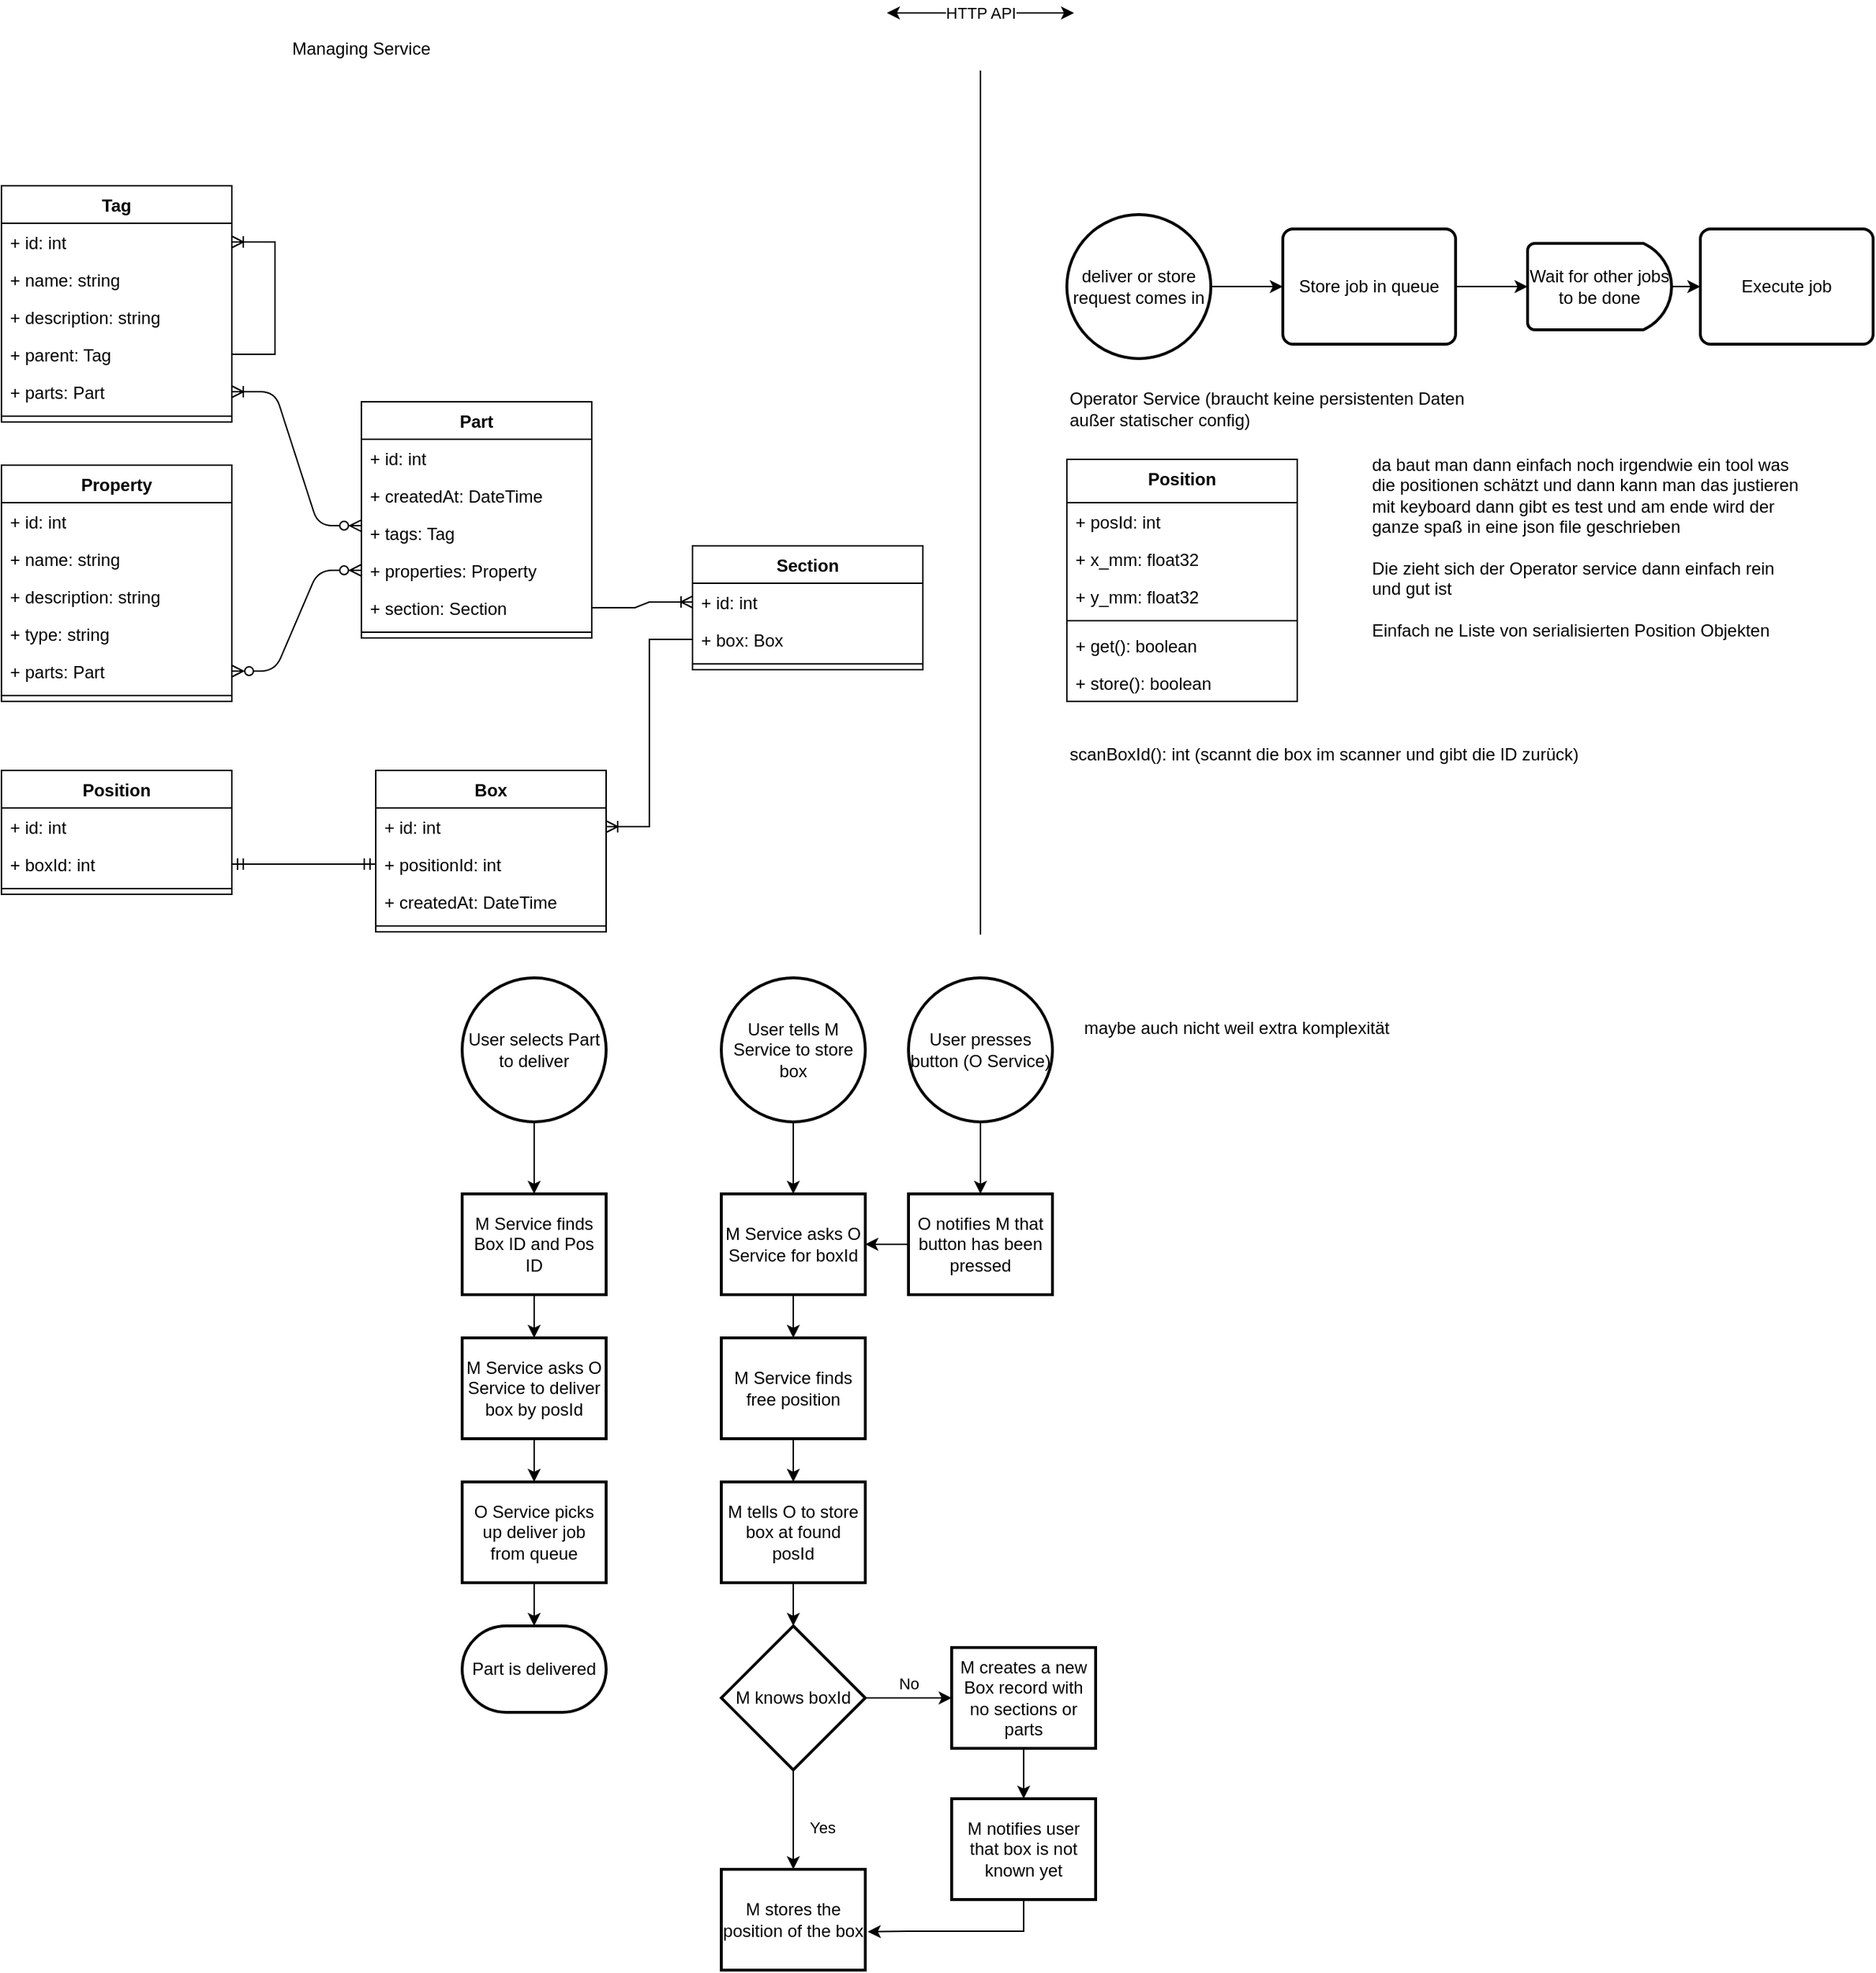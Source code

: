 <mxfile version="20.8.11" type="google"><diagram id="0hFb3QjXRzz-SEnbBQuG" name="Seite-1"><mxGraphModel grid="1" page="0" gridSize="10" guides="1" tooltips="1" connect="1" arrows="1" fold="1" pageScale="1" pageWidth="827" pageHeight="1169" math="0" shadow="0"><root><mxCell id="0"/><mxCell id="1" parent="0"/><mxCell id="f7fSPhjyiI5O55ky6aRC-2" value="Box" style="swimlane;fontStyle=1;align=center;verticalAlign=top;childLayout=stackLayout;horizontal=1;startSize=26;horizontalStack=0;resizeParent=1;resizeParentMax=0;resizeLast=0;collapsible=1;marginBottom=0;rounded=0;" vertex="1" parent="1"><mxGeometry x="100" y="336" width="160" height="112" as="geometry"><mxRectangle x="100" y="240" width="60" height="30" as="alternateBounds"/></mxGeometry></mxCell><mxCell id="f7fSPhjyiI5O55ky6aRC-3" value="+ id: int" style="text;strokeColor=none;fillColor=none;align=left;verticalAlign=top;spacingLeft=4;spacingRight=4;overflow=hidden;rotatable=0;points=[[0,0.5],[1,0.5]];portConstraint=eastwest;rounded=0;" vertex="1" parent="f7fSPhjyiI5O55ky6aRC-2"><mxGeometry y="26" width="160" height="26" as="geometry"/></mxCell><mxCell id="f7fSPhjyiI5O55ky6aRC-42" value="+ positionId: int" style="text;strokeColor=none;fillColor=none;align=left;verticalAlign=top;spacingLeft=4;spacingRight=4;overflow=hidden;rotatable=0;points=[[0,0.5],[1,0.5]];portConstraint=eastwest;rounded=0;" vertex="1" parent="f7fSPhjyiI5O55ky6aRC-2"><mxGeometry y="52" width="160" height="26" as="geometry"/></mxCell><mxCell id="yx7bHirrempCmRNtmQxv-3" value="+ createdAt: DateTime" style="text;strokeColor=none;fillColor=none;align=left;verticalAlign=top;spacingLeft=4;spacingRight=4;overflow=hidden;rotatable=0;points=[[0,0.5],[1,0.5]];portConstraint=eastwest;rounded=0;" vertex="1" parent="f7fSPhjyiI5O55ky6aRC-2"><mxGeometry y="78" width="160" height="26" as="geometry"/></mxCell><mxCell id="f7fSPhjyiI5O55ky6aRC-4" value="" style="line;strokeWidth=1;fillColor=none;align=left;verticalAlign=middle;spacingTop=-1;spacingLeft=3;spacingRight=3;rotatable=0;labelPosition=right;points=[];portConstraint=eastwest;strokeColor=inherit;rounded=0;" vertex="1" parent="f7fSPhjyiI5O55ky6aRC-2"><mxGeometry y="104" width="160" height="8" as="geometry"/></mxCell><mxCell id="f7fSPhjyiI5O55ky6aRC-7" value="Section" style="swimlane;fontStyle=1;align=center;verticalAlign=top;childLayout=stackLayout;horizontal=1;startSize=26;horizontalStack=0;resizeParent=1;resizeParentMax=0;resizeLast=0;collapsible=1;marginBottom=0;rounded=0;" vertex="1" parent="1"><mxGeometry x="320" y="180" width="160" height="86" as="geometry"><mxRectangle x="290" y="120" width="80" height="30" as="alternateBounds"/></mxGeometry></mxCell><mxCell id="f7fSPhjyiI5O55ky6aRC-8" value="+ id: int" style="text;strokeColor=none;fillColor=none;align=left;verticalAlign=top;spacingLeft=4;spacingRight=4;overflow=hidden;rotatable=0;points=[[0,0.5],[1,0.5]];portConstraint=eastwest;rounded=0;" vertex="1" parent="f7fSPhjyiI5O55ky6aRC-7"><mxGeometry y="26" width="160" height="26" as="geometry"/></mxCell><mxCell id="f7fSPhjyiI5O55ky6aRC-23" value="+ box: Box" style="text;strokeColor=none;fillColor=none;align=left;verticalAlign=top;spacingLeft=4;spacingRight=4;overflow=hidden;rotatable=0;points=[[0,0.5],[1,0.5]];portConstraint=eastwest;rounded=0;" vertex="1" parent="f7fSPhjyiI5O55ky6aRC-7"><mxGeometry y="52" width="160" height="26" as="geometry"/></mxCell><mxCell id="f7fSPhjyiI5O55ky6aRC-9" value="" style="line;strokeWidth=1;fillColor=none;align=left;verticalAlign=middle;spacingTop=-1;spacingLeft=3;spacingRight=3;rotatable=0;labelPosition=right;points=[];portConstraint=eastwest;strokeColor=inherit;rounded=0;" vertex="1" parent="f7fSPhjyiI5O55ky6aRC-7"><mxGeometry y="78" width="160" height="8" as="geometry"/></mxCell><mxCell id="f7fSPhjyiI5O55ky6aRC-11" value="Part" style="swimlane;fontStyle=1;align=center;verticalAlign=top;childLayout=stackLayout;horizontal=1;startSize=26;horizontalStack=0;resizeParent=1;resizeParentMax=0;resizeLast=0;collapsible=1;marginBottom=0;rounded=0;" vertex="1" parent="1"><mxGeometry x="90" y="80" width="160" height="164" as="geometry"><mxRectangle x="80" y="240" width="80" height="30" as="alternateBounds"/></mxGeometry></mxCell><mxCell id="f7fSPhjyiI5O55ky6aRC-12" value="+ id: int" style="text;strokeColor=none;fillColor=none;align=left;verticalAlign=top;spacingLeft=4;spacingRight=4;overflow=hidden;rotatable=0;points=[[0,0.5],[1,0.5]];portConstraint=eastwest;rounded=0;" vertex="1" parent="f7fSPhjyiI5O55ky6aRC-11"><mxGeometry y="26" width="160" height="26" as="geometry"/></mxCell><mxCell id="yx7bHirrempCmRNtmQxv-4" value="+ createdAt: DateTime" style="text;strokeColor=none;fillColor=none;align=left;verticalAlign=top;spacingLeft=4;spacingRight=4;overflow=hidden;rotatable=0;points=[[0,0.5],[1,0.5]];portConstraint=eastwest;rounded=0;" vertex="1" parent="f7fSPhjyiI5O55ky6aRC-11"><mxGeometry y="52" width="160" height="26" as="geometry"/></mxCell><mxCell id="f7fSPhjyiI5O55ky6aRC-75" value="+ tags: Tag" style="text;strokeColor=none;fillColor=none;align=left;verticalAlign=top;spacingLeft=4;spacingRight=4;overflow=hidden;rotatable=0;points=[[0,0.5],[1,0.5]];portConstraint=eastwest;rounded=0;" vertex="1" parent="f7fSPhjyiI5O55ky6aRC-11"><mxGeometry y="78" width="160" height="26" as="geometry"/></mxCell><mxCell id="f7fSPhjyiI5O55ky6aRC-93" value="+ properties: Property" style="text;strokeColor=none;fillColor=none;align=left;verticalAlign=top;spacingLeft=4;spacingRight=4;overflow=hidden;rotatable=0;points=[[0,0.5],[1,0.5]];portConstraint=eastwest;rounded=0;" vertex="1" parent="f7fSPhjyiI5O55ky6aRC-11"><mxGeometry y="104" width="160" height="26" as="geometry"/></mxCell><mxCell id="f7fSPhjyiI5O55ky6aRC-25" value="+ section: Section" style="text;strokeColor=none;fillColor=none;align=left;verticalAlign=top;spacingLeft=4;spacingRight=4;overflow=hidden;rotatable=0;points=[[0,0.5],[1,0.5]];portConstraint=eastwest;rounded=0;" vertex="1" parent="f7fSPhjyiI5O55ky6aRC-11"><mxGeometry y="130" width="160" height="26" as="geometry"/></mxCell><mxCell id="f7fSPhjyiI5O55ky6aRC-13" value="" style="line;strokeWidth=1;fillColor=none;align=left;verticalAlign=middle;spacingTop=-1;spacingLeft=3;spacingRight=3;rotatable=0;labelPosition=right;points=[];portConstraint=eastwest;strokeColor=inherit;rounded=0;" vertex="1" parent="f7fSPhjyiI5O55ky6aRC-11"><mxGeometry y="156" width="160" height="8" as="geometry"/></mxCell><mxCell id="f7fSPhjyiI5O55ky6aRC-15" value="Managing Service" style="text;html=1;strokeColor=none;fillColor=none;align=center;verticalAlign=middle;whiteSpace=wrap;rounded=0;" vertex="1" parent="1"><mxGeometry x="40" y="-180" width="100" height="30" as="geometry"/></mxCell><mxCell id="f7fSPhjyiI5O55ky6aRC-16" value="Operator Service (braucht keine persistenten Daten außer statischer config)" style="text;html=1;strokeColor=none;fillColor=none;align=left;verticalAlign=middle;whiteSpace=wrap;rounded=0;" vertex="1" parent="1"><mxGeometry x="580" y="70" width="300" height="30" as="geometry"/></mxCell><mxCell id="f7fSPhjyiI5O55ky6aRC-17" value="Position" style="swimlane;fontStyle=1;align=center;verticalAlign=top;childLayout=stackLayout;horizontal=1;startSize=30;horizontalStack=0;resizeParent=1;resizeParentMax=0;resizeLast=0;collapsible=1;marginBottom=0;rounded=0;" vertex="1" parent="1"><mxGeometry x="580" y="120" width="160" height="168" as="geometry"/></mxCell><mxCell id="f7fSPhjyiI5O55ky6aRC-18" value="+ posId: int" style="text;strokeColor=none;fillColor=none;align=left;verticalAlign=top;spacingLeft=4;spacingRight=4;overflow=hidden;rotatable=0;points=[[0,0.5],[1,0.5]];portConstraint=eastwest;rounded=0;" vertex="1" parent="f7fSPhjyiI5O55ky6aRC-17"><mxGeometry y="30" width="160" height="26" as="geometry"/></mxCell><mxCell id="f7fSPhjyiI5O55ky6aRC-20" value="+ x_mm: float32" style="text;strokeColor=none;fillColor=none;align=left;verticalAlign=top;spacingLeft=4;spacingRight=4;overflow=hidden;rotatable=0;points=[[0,0.5],[1,0.5]];portConstraint=eastwest;rounded=0;" vertex="1" parent="f7fSPhjyiI5O55ky6aRC-17"><mxGeometry y="56" width="160" height="26" as="geometry"/></mxCell><mxCell id="f7fSPhjyiI5O55ky6aRC-29" value="+ y_mm: float32" style="text;strokeColor=none;fillColor=none;align=left;verticalAlign=top;spacingLeft=4;spacingRight=4;overflow=hidden;rotatable=0;points=[[0,0.5],[1,0.5]];portConstraint=eastwest;rounded=0;" vertex="1" parent="f7fSPhjyiI5O55ky6aRC-17"><mxGeometry y="82" width="160" height="26" as="geometry"/></mxCell><mxCell id="f7fSPhjyiI5O55ky6aRC-19" value="" style="line;strokeWidth=1;fillColor=none;align=left;verticalAlign=middle;spacingTop=-1;spacingLeft=3;spacingRight=3;rotatable=0;labelPosition=right;points=[];portConstraint=eastwest;strokeColor=inherit;rounded=0;" vertex="1" parent="f7fSPhjyiI5O55ky6aRC-17"><mxGeometry y="108" width="160" height="8" as="geometry"/></mxCell><mxCell id="f7fSPhjyiI5O55ky6aRC-21" value="+ get(): boolean" style="text;strokeColor=none;fillColor=none;align=left;verticalAlign=top;spacingLeft=4;spacingRight=4;overflow=hidden;rotatable=0;points=[[0,0.5],[1,0.5]];portConstraint=eastwest;rounded=0;" vertex="1" parent="f7fSPhjyiI5O55ky6aRC-17"><mxGeometry y="116" width="160" height="26" as="geometry"/></mxCell><mxCell id="f7fSPhjyiI5O55ky6aRC-22" value="+ store(): boolean" style="text;strokeColor=none;fillColor=none;align=left;verticalAlign=top;spacingLeft=4;spacingRight=4;overflow=hidden;rotatable=0;points=[[0,0.5],[1,0.5]];portConstraint=eastwest;rounded=0;" vertex="1" parent="f7fSPhjyiI5O55ky6aRC-17"><mxGeometry y="142" width="160" height="26" as="geometry"/></mxCell><mxCell id="f7fSPhjyiI5O55ky6aRC-27" value="" style="edgeStyle=entityRelationEdgeStyle;fontSize=12;html=1;endArrow=ERoneToMany;rounded=0;entryX=0;entryY=0.5;entryDx=0;entryDy=0;exitX=1;exitY=0.5;exitDx=0;exitDy=0;" edge="1" parent="1" source="f7fSPhjyiI5O55ky6aRC-25" target="f7fSPhjyiI5O55ky6aRC-8"><mxGeometry width="100" height="100" relative="1" as="geometry"><mxPoint x="260" y="370" as="sourcePoint"/><mxPoint x="360" y="270" as="targetPoint"/></mxGeometry></mxCell><mxCell id="f7fSPhjyiI5O55ky6aRC-28" value="" style="edgeStyle=entityRelationEdgeStyle;fontSize=12;html=1;endArrow=ERoneToMany;rounded=0;exitX=0;exitY=0.5;exitDx=0;exitDy=0;" edge="1" parent="1" source="f7fSPhjyiI5O55ky6aRC-23" target="f7fSPhjyiI5O55ky6aRC-3"><mxGeometry width="100" height="100" relative="1" as="geometry"><mxPoint x="300" y="306" as="sourcePoint"/><mxPoint x="370" y="280.0" as="targetPoint"/></mxGeometry></mxCell><mxCell id="f7fSPhjyiI5O55ky6aRC-30" value="scanBoxId(): int (scannt die box im scanner und gibt die ID zurück)" style="text;html=1;strokeColor=none;fillColor=none;align=left;verticalAlign=middle;whiteSpace=wrap;rounded=0;" vertex="1" parent="1"><mxGeometry x="580" y="310" width="400" height="30" as="geometry"/></mxCell><mxCell id="f7fSPhjyiI5O55ky6aRC-33" value="" style="endArrow=none;html=1;rounded=0;" edge="1" parent="1"><mxGeometry width="50" height="50" relative="1" as="geometry"><mxPoint x="520" y="450" as="sourcePoint"/><mxPoint x="520" y="-150" as="targetPoint"/></mxGeometry></mxCell><mxCell id="f7fSPhjyiI5O55ky6aRC-34" value="HTTP API" style="endArrow=classic;startArrow=classic;html=1;rounded=0;" edge="1" parent="1"><mxGeometry width="50" height="50" relative="1" as="geometry"><mxPoint x="455" y="-190" as="sourcePoint"/><mxPoint x="585" y="-190" as="targetPoint"/></mxGeometry></mxCell><mxCell id="f7fSPhjyiI5O55ky6aRC-37" style="edgeStyle=orthogonalEdgeStyle;orthogonalLoop=1;jettySize=auto;html=1;entryX=0.5;entryY=0;entryDx=0;entryDy=0;rounded=0;" edge="1" parent="1" source="f7fSPhjyiI5O55ky6aRC-35" target="f7fSPhjyiI5O55ky6aRC-36"><mxGeometry relative="1" as="geometry"/></mxCell><mxCell id="f7fSPhjyiI5O55ky6aRC-35" value="User selects Part to deliver" style="strokeWidth=2;html=1;shape=mxgraph.flowchart.start_2;whiteSpace=wrap;rounded=0;" vertex="1" parent="1"><mxGeometry x="160" y="480" width="100" height="100" as="geometry"/></mxCell><mxCell id="f7fSPhjyiI5O55ky6aRC-45" style="edgeStyle=orthogonalEdgeStyle;orthogonalLoop=1;jettySize=auto;html=1;entryX=0.5;entryY=0;entryDx=0;entryDy=0;rounded=0;" edge="1" parent="1" source="f7fSPhjyiI5O55ky6aRC-36" target="f7fSPhjyiI5O55ky6aRC-44"><mxGeometry relative="1" as="geometry"/></mxCell><mxCell id="f7fSPhjyiI5O55ky6aRC-36" value="M Service finds Box ID and Pos ID" style="rounded=0;whiteSpace=wrap;html=1;absoluteArcSize=1;arcSize=14;strokeWidth=2;" vertex="1" parent="1"><mxGeometry x="160" y="630" width="100" height="70" as="geometry"/></mxCell><mxCell id="f7fSPhjyiI5O55ky6aRC-38" value="Position" style="swimlane;fontStyle=1;align=center;verticalAlign=top;childLayout=stackLayout;horizontal=1;startSize=26;horizontalStack=0;resizeParent=1;resizeParentMax=0;resizeLast=0;collapsible=1;marginBottom=0;rounded=0;" vertex="1" parent="1"><mxGeometry x="-160" y="336" width="160" height="86" as="geometry"><mxRectangle x="100" y="240" width="60" height="30" as="alternateBounds"/></mxGeometry></mxCell><mxCell id="f7fSPhjyiI5O55ky6aRC-39" value="+ id: int" style="text;strokeColor=none;fillColor=none;align=left;verticalAlign=top;spacingLeft=4;spacingRight=4;overflow=hidden;rotatable=0;points=[[0,0.5],[1,0.5]];portConstraint=eastwest;rounded=0;" vertex="1" parent="f7fSPhjyiI5O55ky6aRC-38"><mxGeometry y="26" width="160" height="26" as="geometry"/></mxCell><mxCell id="f7fSPhjyiI5O55ky6aRC-41" value="+ boxId: int" style="text;strokeColor=none;fillColor=none;align=left;verticalAlign=top;spacingLeft=4;spacingRight=4;overflow=hidden;rotatable=0;points=[[0,0.5],[1,0.5]];portConstraint=eastwest;rounded=0;" vertex="1" parent="f7fSPhjyiI5O55ky6aRC-38"><mxGeometry y="52" width="160" height="26" as="geometry"/></mxCell><mxCell id="f7fSPhjyiI5O55ky6aRC-40" value="" style="line;strokeWidth=1;fillColor=none;align=left;verticalAlign=middle;spacingTop=-1;spacingLeft=3;spacingRight=3;rotatable=0;labelPosition=right;points=[];portConstraint=eastwest;strokeColor=inherit;rounded=0;" vertex="1" parent="f7fSPhjyiI5O55ky6aRC-38"><mxGeometry y="78" width="160" height="8" as="geometry"/></mxCell><mxCell id="f7fSPhjyiI5O55ky6aRC-43" value="" style="edgeStyle=entityRelationEdgeStyle;fontSize=12;html=1;endArrow=ERmandOne;startArrow=ERmandOne;entryX=0;entryY=0.5;entryDx=0;entryDy=0;rounded=0;" edge="1" parent="1" source="f7fSPhjyiI5O55ky6aRC-41" target="f7fSPhjyiI5O55ky6aRC-42"><mxGeometry width="100" height="100" relative="1" as="geometry"><mxPoint x="100" y="346" as="sourcePoint"/><mxPoint x="200" y="246" as="targetPoint"/></mxGeometry></mxCell><mxCell id="f7fSPhjyiI5O55ky6aRC-48" style="edgeStyle=orthogonalEdgeStyle;orthogonalLoop=1;jettySize=auto;html=1;rounded=0;" edge="1" parent="1" source="f7fSPhjyiI5O55ky6aRC-44" target="f7fSPhjyiI5O55ky6aRC-47"><mxGeometry relative="1" as="geometry"/></mxCell><mxCell id="f7fSPhjyiI5O55ky6aRC-44" value="M Service asks O Service to deliver box by posId" style="rounded=0;whiteSpace=wrap;html=1;absoluteArcSize=1;arcSize=14;strokeWidth=2;" vertex="1" parent="1"><mxGeometry x="160" y="730" width="100" height="70" as="geometry"/></mxCell><mxCell id="f7fSPhjyiI5O55ky6aRC-51" style="edgeStyle=orthogonalEdgeStyle;orthogonalLoop=1;jettySize=auto;html=1;rounded=0;" edge="1" parent="1" source="f7fSPhjyiI5O55ky6aRC-47" target="f7fSPhjyiI5O55ky6aRC-49"><mxGeometry relative="1" as="geometry"/></mxCell><mxCell id="f7fSPhjyiI5O55ky6aRC-47" value="O Service picks up deliver job from queue" style="rounded=0;whiteSpace=wrap;html=1;absoluteArcSize=1;arcSize=14;strokeWidth=2;" vertex="1" parent="1"><mxGeometry x="160" y="830" width="100" height="70" as="geometry"/></mxCell><mxCell id="f7fSPhjyiI5O55ky6aRC-49" value="Part is delivered" style="strokeWidth=2;html=1;shape=mxgraph.flowchart.terminator;whiteSpace=wrap;rounded=0;" vertex="1" parent="1"><mxGeometry x="160" y="930" width="100" height="60" as="geometry"/></mxCell><mxCell id="f7fSPhjyiI5O55ky6aRC-54" style="edgeStyle=orthogonalEdgeStyle;orthogonalLoop=1;jettySize=auto;html=1;entryX=0.5;entryY=0;entryDx=0;entryDy=0;rounded=0;" edge="1" parent="1" source="f7fSPhjyiI5O55ky6aRC-52" target="f7fSPhjyiI5O55ky6aRC-53"><mxGeometry relative="1" as="geometry"/></mxCell><mxCell id="f7fSPhjyiI5O55ky6aRC-52" value="User tells M Service to store box" style="strokeWidth=2;html=1;shape=mxgraph.flowchart.start_2;whiteSpace=wrap;rounded=0;" vertex="1" parent="1"><mxGeometry x="340" y="480" width="100" height="100" as="geometry"/></mxCell><mxCell id="f7fSPhjyiI5O55ky6aRC-56" style="edgeStyle=orthogonalEdgeStyle;orthogonalLoop=1;jettySize=auto;html=1;entryX=0.5;entryY=0;entryDx=0;entryDy=0;rounded=0;" edge="1" parent="1" source="f7fSPhjyiI5O55ky6aRC-53" target="f7fSPhjyiI5O55ky6aRC-55"><mxGeometry relative="1" as="geometry"/></mxCell><mxCell id="f7fSPhjyiI5O55ky6aRC-53" value="M Service asks O Service for boxId" style="rounded=0;whiteSpace=wrap;html=1;absoluteArcSize=1;arcSize=14;strokeWidth=2;" vertex="1" parent="1"><mxGeometry x="340" y="630" width="100" height="70" as="geometry"/></mxCell><mxCell id="f7fSPhjyiI5O55ky6aRC-58" style="edgeStyle=orthogonalEdgeStyle;orthogonalLoop=1;jettySize=auto;html=1;entryX=0.5;entryY=0;entryDx=0;entryDy=0;rounded=0;" edge="1" parent="1" source="f7fSPhjyiI5O55ky6aRC-55" target="f7fSPhjyiI5O55ky6aRC-57"><mxGeometry relative="1" as="geometry"/></mxCell><mxCell id="f7fSPhjyiI5O55ky6aRC-55" value="M Service finds free position" style="rounded=0;whiteSpace=wrap;html=1;absoluteArcSize=1;arcSize=14;strokeWidth=2;" vertex="1" parent="1"><mxGeometry x="340" y="730" width="100" height="70" as="geometry"/></mxCell><mxCell id="f7fSPhjyiI5O55ky6aRC-67" style="edgeStyle=orthogonalEdgeStyle;orthogonalLoop=1;jettySize=auto;html=1;entryX=0.5;entryY=0;entryDx=0;entryDy=0;entryPerimeter=0;rounded=0;" edge="1" parent="1" source="f7fSPhjyiI5O55ky6aRC-57" target="f7fSPhjyiI5O55ky6aRC-66"><mxGeometry relative="1" as="geometry"/></mxCell><mxCell id="f7fSPhjyiI5O55ky6aRC-57" value="M tells O to store box at found posId" style="rounded=0;whiteSpace=wrap;html=1;absoluteArcSize=1;arcSize=14;strokeWidth=2;" vertex="1" parent="1"><mxGeometry x="340" y="830" width="100" height="70" as="geometry"/></mxCell><mxCell id="f7fSPhjyiI5O55ky6aRC-59" value="M stores the position of the box" style="rounded=0;whiteSpace=wrap;html=1;absoluteArcSize=1;arcSize=14;strokeWidth=2;" vertex="1" parent="1"><mxGeometry x="340" y="1099" width="100" height="70" as="geometry"/></mxCell><mxCell id="f7fSPhjyiI5O55ky6aRC-63" style="edgeStyle=orthogonalEdgeStyle;orthogonalLoop=1;jettySize=auto;html=1;entryX=0.5;entryY=0;entryDx=0;entryDy=0;rounded=0;" edge="1" parent="1" source="f7fSPhjyiI5O55ky6aRC-61" target="f7fSPhjyiI5O55ky6aRC-62"><mxGeometry relative="1" as="geometry"/></mxCell><mxCell id="f7fSPhjyiI5O55ky6aRC-61" value="User presses button (O Service)" style="strokeWidth=2;html=1;shape=mxgraph.flowchart.start_2;whiteSpace=wrap;rounded=0;" vertex="1" parent="1"><mxGeometry x="470" y="480" width="100" height="100" as="geometry"/></mxCell><mxCell id="f7fSPhjyiI5O55ky6aRC-64" style="edgeStyle=orthogonalEdgeStyle;orthogonalLoop=1;jettySize=auto;html=1;entryX=1;entryY=0.5;entryDx=0;entryDy=0;rounded=0;" edge="1" parent="1" source="f7fSPhjyiI5O55ky6aRC-62" target="f7fSPhjyiI5O55ky6aRC-53"><mxGeometry relative="1" as="geometry"/></mxCell><mxCell id="f7fSPhjyiI5O55ky6aRC-62" value="O notifies M that button has been pressed" style="rounded=0;whiteSpace=wrap;html=1;absoluteArcSize=1;arcSize=14;strokeWidth=2;" vertex="1" parent="1"><mxGeometry x="470" y="630" width="100" height="70" as="geometry"/></mxCell><mxCell id="f7fSPhjyiI5O55ky6aRC-68" value="Yes" style="edgeStyle=orthogonalEdgeStyle;orthogonalLoop=1;jettySize=auto;html=1;rounded=0;" edge="1" parent="1" source="f7fSPhjyiI5O55ky6aRC-66" target="f7fSPhjyiI5O55ky6aRC-59"><mxGeometry x="0.159" y="20" relative="1" as="geometry"><mxPoint as="offset"/></mxGeometry></mxCell><mxCell id="f7fSPhjyiI5O55ky6aRC-71" value="No" style="edgeStyle=orthogonalEdgeStyle;orthogonalLoop=1;jettySize=auto;html=1;entryX=0;entryY=0.5;entryDx=0;entryDy=0;rounded=0;" edge="1" parent="1" source="f7fSPhjyiI5O55ky6aRC-66" target="f7fSPhjyiI5O55ky6aRC-69"><mxGeometry y="10" relative="1" as="geometry"><mxPoint as="offset"/></mxGeometry></mxCell><mxCell id="f7fSPhjyiI5O55ky6aRC-66" value="M knows boxId" style="strokeWidth=2;html=1;shape=mxgraph.flowchart.decision;whiteSpace=wrap;rounded=0;" vertex="1" parent="1"><mxGeometry x="340" y="930" width="100" height="100" as="geometry"/></mxCell><mxCell id="f7fSPhjyiI5O55ky6aRC-73" style="edgeStyle=orthogonalEdgeStyle;orthogonalLoop=1;jettySize=auto;html=1;entryX=0.5;entryY=0;entryDx=0;entryDy=0;rounded=0;" edge="1" parent="1" source="f7fSPhjyiI5O55ky6aRC-69" target="f7fSPhjyiI5O55ky6aRC-72"><mxGeometry relative="1" as="geometry"/></mxCell><mxCell id="f7fSPhjyiI5O55ky6aRC-69" value="M creates a new Box record with no sections or parts" style="rounded=0;whiteSpace=wrap;html=1;absoluteArcSize=1;arcSize=14;strokeWidth=2;" vertex="1" parent="1"><mxGeometry x="500" y="945" width="100" height="70" as="geometry"/></mxCell><mxCell id="f7fSPhjyiI5O55ky6aRC-74" style="edgeStyle=orthogonalEdgeStyle;orthogonalLoop=1;jettySize=auto;html=1;entryX=1.017;entryY=0.619;entryDx=0;entryDy=0;entryPerimeter=0;rounded=0;" edge="1" parent="1" source="f7fSPhjyiI5O55ky6aRC-72" target="f7fSPhjyiI5O55ky6aRC-59"><mxGeometry relative="1" as="geometry"><Array as="points"><mxPoint x="550" y="1142"/><mxPoint x="470" y="1142"/></Array></mxGeometry></mxCell><mxCell id="f7fSPhjyiI5O55ky6aRC-72" value="M notifies user that box is not known yet" style="rounded=0;whiteSpace=wrap;html=1;absoluteArcSize=1;arcSize=14;strokeWidth=2;" vertex="1" parent="1"><mxGeometry x="500" y="1050" width="100" height="70" as="geometry"/></mxCell><mxCell id="f7fSPhjyiI5O55ky6aRC-76" value="Tag" style="swimlane;fontStyle=1;align=center;verticalAlign=top;childLayout=stackLayout;horizontal=1;startSize=26;horizontalStack=0;resizeParent=1;resizeParentMax=0;resizeLast=0;collapsible=1;marginBottom=0;rounded=0;" vertex="1" parent="1"><mxGeometry x="-160" y="-70" width="160" height="164" as="geometry"><mxRectangle x="80" y="240" width="80" height="30" as="alternateBounds"/></mxGeometry></mxCell><mxCell id="f7fSPhjyiI5O55ky6aRC-77" value="+ id: int" style="text;strokeColor=none;fillColor=none;align=left;verticalAlign=top;spacingLeft=4;spacingRight=4;overflow=hidden;rotatable=0;points=[[0,0.5],[1,0.5]];portConstraint=eastwest;rounded=0;" vertex="1" parent="f7fSPhjyiI5O55ky6aRC-76"><mxGeometry y="26" width="160" height="26" as="geometry"/></mxCell><mxCell id="f7fSPhjyiI5O55ky6aRC-78" value="+ name: string" style="text;strokeColor=none;fillColor=none;align=left;verticalAlign=top;spacingLeft=4;spacingRight=4;overflow=hidden;rotatable=0;points=[[0,0.5],[1,0.5]];portConstraint=eastwest;rounded=0;" vertex="1" parent="f7fSPhjyiI5O55ky6aRC-76"><mxGeometry y="52" width="160" height="26" as="geometry"/></mxCell><mxCell id="f7fSPhjyiI5O55ky6aRC-79" value="+ description: string" style="text;strokeColor=none;fillColor=none;align=left;verticalAlign=top;spacingLeft=4;spacingRight=4;overflow=hidden;rotatable=0;points=[[0,0.5],[1,0.5]];portConstraint=eastwest;rounded=0;" vertex="1" parent="f7fSPhjyiI5O55ky6aRC-76"><mxGeometry y="78" width="160" height="26" as="geometry"/></mxCell><mxCell id="yx7bHirrempCmRNtmQxv-1" value="+ parent: Tag" style="text;strokeColor=none;fillColor=none;align=left;verticalAlign=top;spacingLeft=4;spacingRight=4;overflow=hidden;rotatable=0;points=[[0,0.5],[1,0.5]];portConstraint=eastwest;rounded=0;" vertex="1" parent="f7fSPhjyiI5O55ky6aRC-76"><mxGeometry y="104" width="160" height="26" as="geometry"/></mxCell><mxCell id="f7fSPhjyiI5O55ky6aRC-82" value="+ parts: Part" style="text;strokeColor=none;fillColor=none;align=left;verticalAlign=top;spacingLeft=4;spacingRight=4;overflow=hidden;rotatable=0;points=[[0,0.5],[1,0.5]];portConstraint=eastwest;rounded=0;" vertex="1" parent="f7fSPhjyiI5O55ky6aRC-76"><mxGeometry y="130" width="160" height="26" as="geometry"/></mxCell><mxCell id="f7fSPhjyiI5O55ky6aRC-80" value="" style="line;strokeWidth=1;fillColor=none;align=left;verticalAlign=middle;spacingTop=-1;spacingLeft=3;spacingRight=3;rotatable=0;labelPosition=right;points=[];portConstraint=eastwest;strokeColor=inherit;rounded=0;" vertex="1" parent="f7fSPhjyiI5O55ky6aRC-76"><mxGeometry y="156" width="160" height="8" as="geometry"/></mxCell><mxCell id="f7fSPhjyiI5O55ky6aRC-83" style="edgeStyle=orthogonalEdgeStyle;orthogonalLoop=1;jettySize=auto;html=1;exitX=1;exitY=0.5;exitDx=0;exitDy=0;" edge="1" parent="f7fSPhjyiI5O55ky6aRC-76" source="f7fSPhjyiI5O55ky6aRC-77" target="f7fSPhjyiI5O55ky6aRC-77"><mxGeometry relative="1" as="geometry"/></mxCell><mxCell id="yx7bHirrempCmRNtmQxv-2" value="" style="edgeStyle=entityRelationEdgeStyle;fontSize=12;html=1;endArrow=ERoneToMany;rounded=0;entryX=1;entryY=0.5;entryDx=0;entryDy=0;exitX=1;exitY=0.5;exitDx=0;exitDy=0;" edge="1" parent="f7fSPhjyiI5O55ky6aRC-76" source="yx7bHirrempCmRNtmQxv-1" target="f7fSPhjyiI5O55ky6aRC-77"><mxGeometry width="100" height="100" relative="1" as="geometry"><mxPoint x="-140" y="180" as="sourcePoint"/><mxPoint x="-50" y="30" as="targetPoint"/></mxGeometry></mxCell><mxCell id="f7fSPhjyiI5O55ky6aRC-81" value="" style="edgeStyle=entityRelationEdgeStyle;fontSize=12;html=1;endArrow=ERoneToMany;startArrow=ERzeroToMany;exitX=0;exitY=0.308;exitDx=0;exitDy=0;exitPerimeter=0;entryX=1;entryY=0.5;entryDx=0;entryDy=0;" edge="1" parent="1" source="f7fSPhjyiI5O55ky6aRC-75" target="f7fSPhjyiI5O55ky6aRC-82"><mxGeometry width="100" height="100" relative="1" as="geometry"><mxPoint x="100" y="160" as="sourcePoint"/><mxPoint x="200" y="60" as="targetPoint"/></mxGeometry></mxCell><mxCell id="f7fSPhjyiI5O55ky6aRC-84" value="Property" style="swimlane;fontStyle=1;align=center;verticalAlign=top;childLayout=stackLayout;horizontal=1;startSize=26;horizontalStack=0;resizeParent=1;resizeParentMax=0;resizeLast=0;collapsible=1;marginBottom=0;rounded=0;" vertex="1" parent="1"><mxGeometry x="-160" y="124" width="160" height="164" as="geometry"><mxRectangle x="80" y="240" width="80" height="30" as="alternateBounds"/></mxGeometry></mxCell><mxCell id="f7fSPhjyiI5O55ky6aRC-85" value="+ id: int" style="text;strokeColor=none;fillColor=none;align=left;verticalAlign=top;spacingLeft=4;spacingRight=4;overflow=hidden;rotatable=0;points=[[0,0.5],[1,0.5]];portConstraint=eastwest;rounded=0;" vertex="1" parent="f7fSPhjyiI5O55ky6aRC-84"><mxGeometry y="26" width="160" height="26" as="geometry"/></mxCell><mxCell id="f7fSPhjyiI5O55ky6aRC-86" value="+ name: string" style="text;strokeColor=none;fillColor=none;align=left;verticalAlign=top;spacingLeft=4;spacingRight=4;overflow=hidden;rotatable=0;points=[[0,0.5],[1,0.5]];portConstraint=eastwest;rounded=0;" vertex="1" parent="f7fSPhjyiI5O55ky6aRC-84"><mxGeometry y="52" width="160" height="26" as="geometry"/></mxCell><mxCell id="f7fSPhjyiI5O55ky6aRC-87" value="+ description: string" style="text;strokeColor=none;fillColor=none;align=left;verticalAlign=top;spacingLeft=4;spacingRight=4;overflow=hidden;rotatable=0;points=[[0,0.5],[1,0.5]];portConstraint=eastwest;rounded=0;" vertex="1" parent="f7fSPhjyiI5O55ky6aRC-84"><mxGeometry y="78" width="160" height="26" as="geometry"/></mxCell><mxCell id="f7fSPhjyiI5O55ky6aRC-91" value="+ type: string" style="text;strokeColor=none;fillColor=none;align=left;verticalAlign=top;spacingLeft=4;spacingRight=4;overflow=hidden;rotatable=0;points=[[0,0.5],[1,0.5]];portConstraint=eastwest;rounded=0;" vertex="1" parent="f7fSPhjyiI5O55ky6aRC-84"><mxGeometry y="104" width="160" height="26" as="geometry"/></mxCell><mxCell id="f7fSPhjyiI5O55ky6aRC-88" value="+ parts: Part" style="text;strokeColor=none;fillColor=none;align=left;verticalAlign=top;spacingLeft=4;spacingRight=4;overflow=hidden;rotatable=0;points=[[0,0.5],[1,0.5]];portConstraint=eastwest;rounded=0;" vertex="1" parent="f7fSPhjyiI5O55ky6aRC-84"><mxGeometry y="130" width="160" height="26" as="geometry"/></mxCell><mxCell id="f7fSPhjyiI5O55ky6aRC-89" value="" style="line;strokeWidth=1;fillColor=none;align=left;verticalAlign=middle;spacingTop=-1;spacingLeft=3;spacingRight=3;rotatable=0;labelPosition=right;points=[];portConstraint=eastwest;strokeColor=inherit;rounded=0;" vertex="1" parent="f7fSPhjyiI5O55ky6aRC-84"><mxGeometry y="156" width="160" height="8" as="geometry"/></mxCell><mxCell id="f7fSPhjyiI5O55ky6aRC-90" style="edgeStyle=orthogonalEdgeStyle;orthogonalLoop=1;jettySize=auto;html=1;exitX=1;exitY=0.5;exitDx=0;exitDy=0;" edge="1" parent="f7fSPhjyiI5O55ky6aRC-84" source="f7fSPhjyiI5O55ky6aRC-85" target="f7fSPhjyiI5O55ky6aRC-85"><mxGeometry relative="1" as="geometry"/></mxCell><mxCell id="f7fSPhjyiI5O55ky6aRC-92" value="" style="edgeStyle=entityRelationEdgeStyle;fontSize=12;html=1;endArrow=ERzeroToMany;endFill=1;startArrow=ERzeroToMany;exitX=1;exitY=0.5;exitDx=0;exitDy=0;entryX=0;entryY=0.5;entryDx=0;entryDy=0;" edge="1" parent="1" source="f7fSPhjyiI5O55ky6aRC-88" target="f7fSPhjyiI5O55ky6aRC-93"><mxGeometry width="100" height="100" relative="1" as="geometry"><mxPoint x="20" y="180" as="sourcePoint"/><mxPoint x="70" y="210" as="targetPoint"/></mxGeometry></mxCell><mxCell id="yx7bHirrempCmRNtmQxv-9" style="edgeStyle=orthogonalEdgeStyle;rounded=0;orthogonalLoop=1;jettySize=auto;html=1;entryX=0;entryY=0.5;entryDx=0;entryDy=0;" edge="1" parent="1" source="yx7bHirrempCmRNtmQxv-6" target="yx7bHirrempCmRNtmQxv-8"><mxGeometry relative="1" as="geometry"/></mxCell><mxCell id="yx7bHirrempCmRNtmQxv-6" value="deliver or store request comes in" style="strokeWidth=2;html=1;shape=mxgraph.flowchart.start_2;whiteSpace=wrap;" vertex="1" parent="1"><mxGeometry x="580" y="-50" width="100" height="100" as="geometry"/></mxCell><mxCell id="yx7bHirrempCmRNtmQxv-12" style="edgeStyle=orthogonalEdgeStyle;rounded=0;orthogonalLoop=1;jettySize=auto;html=1;entryX=0;entryY=0.5;entryDx=0;entryDy=0;entryPerimeter=0;" edge="1" parent="1" source="yx7bHirrempCmRNtmQxv-8" target="yx7bHirrempCmRNtmQxv-10"><mxGeometry relative="1" as="geometry"/></mxCell><mxCell id="yx7bHirrempCmRNtmQxv-8" value="Store job in queue" style="rounded=1;whiteSpace=wrap;html=1;absoluteArcSize=1;arcSize=14;strokeWidth=2;" vertex="1" parent="1"><mxGeometry x="730" y="-40" width="120" height="80" as="geometry"/></mxCell><mxCell id="yx7bHirrempCmRNtmQxv-14" style="edgeStyle=orthogonalEdgeStyle;rounded=0;orthogonalLoop=1;jettySize=auto;html=1;entryX=0;entryY=0.5;entryDx=0;entryDy=0;" edge="1" parent="1" source="yx7bHirrempCmRNtmQxv-10" target="yx7bHirrempCmRNtmQxv-13"><mxGeometry relative="1" as="geometry"/></mxCell><mxCell id="yx7bHirrempCmRNtmQxv-10" value="Wait for other jobs to be done" style="strokeWidth=2;html=1;shape=mxgraph.flowchart.delay;whiteSpace=wrap;" vertex="1" parent="1"><mxGeometry x="900" y="-30" width="100" height="60" as="geometry"/></mxCell><mxCell id="yx7bHirrempCmRNtmQxv-13" value="Execute job" style="rounded=1;whiteSpace=wrap;html=1;absoluteArcSize=1;arcSize=14;strokeWidth=2;" vertex="1" parent="1"><mxGeometry x="1020" y="-40" width="120" height="80" as="geometry"/></mxCell><mxCell id="yx7bHirrempCmRNtmQxv-15" value="da baut man dann einfach noch irgendwie ein tool was die positionen schätzt und dann kann man das justieren mit keyboard dann gibt es test und am ende wird der ganze spaß in eine json file geschrieben&lt;br&gt;&lt;br&gt;Die zieht sich der Operator service dann einfach rein und gut ist&lt;br&gt;&lt;br&gt;Einfach ne Liste von serialisierten Position Objekten" style="text;html=1;strokeColor=none;fillColor=none;align=left;verticalAlign=top;whiteSpace=wrap;rounded=0;" vertex="1" parent="1"><mxGeometry x="790" y="110" width="300" height="150" as="geometry"/></mxCell><mxCell id="yx7bHirrempCmRNtmQxv-16" value="maybe auch nicht weil extra komplexität" style="text;html=1;strokeColor=none;fillColor=none;align=left;verticalAlign=middle;whiteSpace=wrap;rounded=0;" vertex="1" parent="1"><mxGeometry x="590" y="500" width="400" height="30" as="geometry"/></mxCell></root></mxGraphModel></diagram></mxfile>